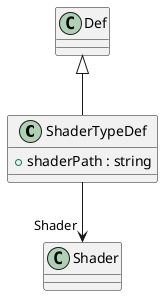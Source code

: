 @startuml
class ShaderTypeDef {
    + shaderPath : string
}
Def <|-- ShaderTypeDef
ShaderTypeDef --> "Shader" Shader
@enduml
